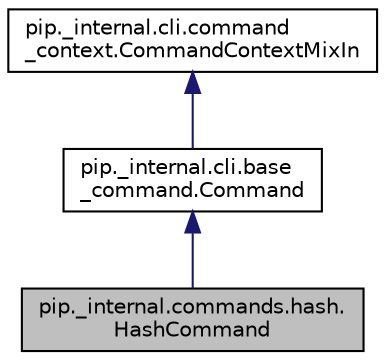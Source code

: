 digraph "pip._internal.commands.hash.HashCommand"
{
 // LATEX_PDF_SIZE
  edge [fontname="Helvetica",fontsize="10",labelfontname="Helvetica",labelfontsize="10"];
  node [fontname="Helvetica",fontsize="10",shape=record];
  Node1 [label="pip._internal.commands.hash.\lHashCommand",height=0.2,width=0.4,color="black", fillcolor="grey75", style="filled", fontcolor="black",tooltip=" "];
  Node2 -> Node1 [dir="back",color="midnightblue",fontsize="10",style="solid"];
  Node2 [label="pip._internal.cli.base\l_command.Command",height=0.2,width=0.4,color="black", fillcolor="white", style="filled",URL="$classpip_1_1__internal_1_1cli_1_1base__command_1_1_command.html",tooltip=" "];
  Node3 -> Node2 [dir="back",color="midnightblue",fontsize="10",style="solid"];
  Node3 [label="pip._internal.cli.command\l_context.CommandContextMixIn",height=0.2,width=0.4,color="black", fillcolor="white", style="filled",URL="$classpip_1_1__internal_1_1cli_1_1command__context_1_1_command_context_mix_in.html",tooltip=" "];
}
